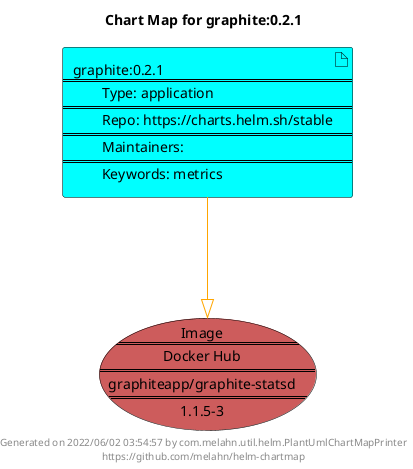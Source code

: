 @startuml
skinparam linetype ortho
skinparam backgroundColor white
skinparam usecaseBorderColor black
skinparam usecaseArrowColor LightSlateGray
skinparam artifactBorderColor black
skinparam artifactArrowColor LightSlateGray

title Chart Map for graphite:0.2.1

'There is one referenced Helm Chart
artifact "graphite:0.2.1\n====\n\tType: application\n====\n\tRepo: https://charts.helm.sh/stable\n====\n\tMaintainers: \n====\n\tKeywords: metrics" as graphite_0_2_1 #Aqua

'There is one referenced Docker Image
usecase "Image\n====\nDocker Hub\n====\ngraphiteapp/graphite-statsd\n====\n1.1.5-3" as graphiteapp_graphite_statsd_1_1_5_3 #IndianRed

'Chart Dependencies
graphite_0_2_1--[#orange]-|>graphiteapp_graphite_statsd_1_1_5_3

center footer Generated on 2022/06/02 03:54:57 by com.melahn.util.helm.PlantUmlChartMapPrinter\nhttps://github.com/melahn/helm-chartmap
@enduml
